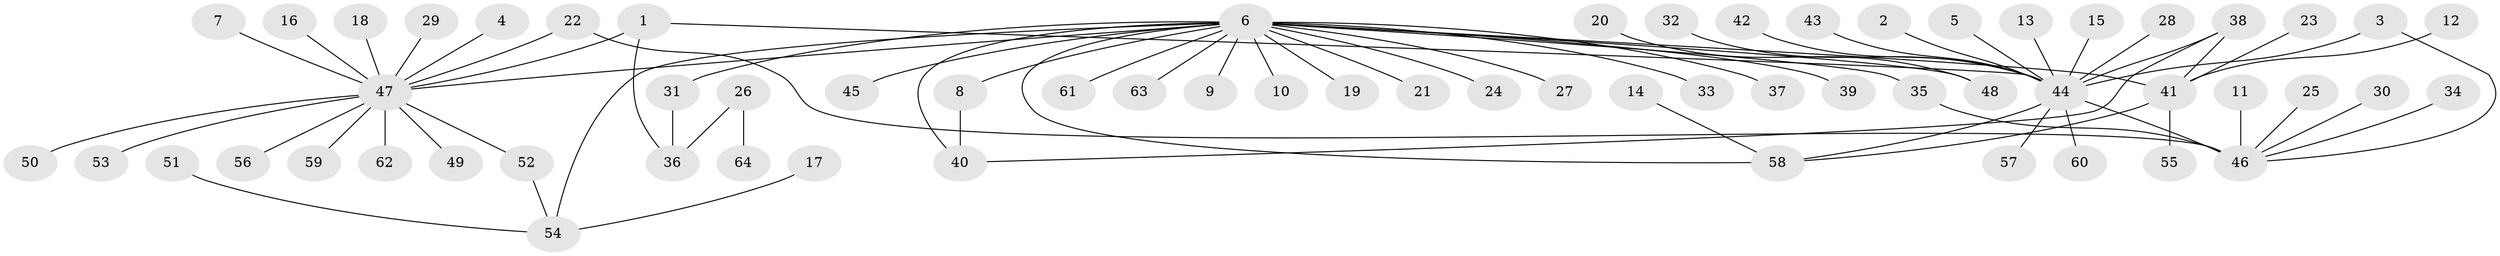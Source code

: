 // original degree distribution, {13: 0.015748031496062992, 19: 0.007874015748031496, 3: 0.08661417322834646, 6: 0.015748031496062992, 2: 0.2204724409448819, 18: 0.007874015748031496, 4: 0.031496062992125984, 1: 0.5826771653543307, 5: 0.015748031496062992, 10: 0.007874015748031496, 8: 0.007874015748031496}
// Generated by graph-tools (version 1.1) at 2025/25/03/09/25 03:25:55]
// undirected, 64 vertices, 73 edges
graph export_dot {
graph [start="1"]
  node [color=gray90,style=filled];
  1;
  2;
  3;
  4;
  5;
  6;
  7;
  8;
  9;
  10;
  11;
  12;
  13;
  14;
  15;
  16;
  17;
  18;
  19;
  20;
  21;
  22;
  23;
  24;
  25;
  26;
  27;
  28;
  29;
  30;
  31;
  32;
  33;
  34;
  35;
  36;
  37;
  38;
  39;
  40;
  41;
  42;
  43;
  44;
  45;
  46;
  47;
  48;
  49;
  50;
  51;
  52;
  53;
  54;
  55;
  56;
  57;
  58;
  59;
  60;
  61;
  62;
  63;
  64;
  1 -- 36 [weight=1.0];
  1 -- 44 [weight=1.0];
  1 -- 47 [weight=1.0];
  2 -- 44 [weight=1.0];
  3 -- 44 [weight=1.0];
  3 -- 46 [weight=1.0];
  4 -- 47 [weight=1.0];
  5 -- 44 [weight=1.0];
  6 -- 8 [weight=1.0];
  6 -- 9 [weight=1.0];
  6 -- 10 [weight=1.0];
  6 -- 19 [weight=1.0];
  6 -- 21 [weight=1.0];
  6 -- 24 [weight=1.0];
  6 -- 27 [weight=1.0];
  6 -- 31 [weight=1.0];
  6 -- 33 [weight=1.0];
  6 -- 35 [weight=1.0];
  6 -- 37 [weight=1.0];
  6 -- 39 [weight=1.0];
  6 -- 40 [weight=1.0];
  6 -- 41 [weight=1.0];
  6 -- 45 [weight=1.0];
  6 -- 47 [weight=1.0];
  6 -- 48 [weight=1.0];
  6 -- 54 [weight=1.0];
  6 -- 58 [weight=2.0];
  6 -- 61 [weight=1.0];
  6 -- 63 [weight=1.0];
  7 -- 47 [weight=1.0];
  8 -- 40 [weight=1.0];
  11 -- 46 [weight=1.0];
  12 -- 41 [weight=1.0];
  13 -- 44 [weight=1.0];
  14 -- 58 [weight=1.0];
  15 -- 44 [weight=1.0];
  16 -- 47 [weight=1.0];
  17 -- 54 [weight=1.0];
  18 -- 47 [weight=1.0];
  20 -- 48 [weight=1.0];
  22 -- 46 [weight=1.0];
  22 -- 47 [weight=1.0];
  23 -- 41 [weight=1.0];
  25 -- 46 [weight=1.0];
  26 -- 36 [weight=1.0];
  26 -- 64 [weight=1.0];
  28 -- 44 [weight=1.0];
  29 -- 47 [weight=1.0];
  30 -- 46 [weight=1.0];
  31 -- 36 [weight=1.0];
  32 -- 44 [weight=1.0];
  34 -- 46 [weight=1.0];
  35 -- 46 [weight=1.0];
  38 -- 40 [weight=1.0];
  38 -- 41 [weight=1.0];
  38 -- 44 [weight=1.0];
  41 -- 55 [weight=1.0];
  41 -- 58 [weight=2.0];
  42 -- 44 [weight=1.0];
  43 -- 44 [weight=1.0];
  44 -- 46 [weight=2.0];
  44 -- 57 [weight=1.0];
  44 -- 58 [weight=1.0];
  44 -- 60 [weight=1.0];
  47 -- 49 [weight=1.0];
  47 -- 50 [weight=1.0];
  47 -- 52 [weight=1.0];
  47 -- 53 [weight=1.0];
  47 -- 56 [weight=1.0];
  47 -- 59 [weight=1.0];
  47 -- 62 [weight=1.0];
  51 -- 54 [weight=1.0];
  52 -- 54 [weight=1.0];
}
